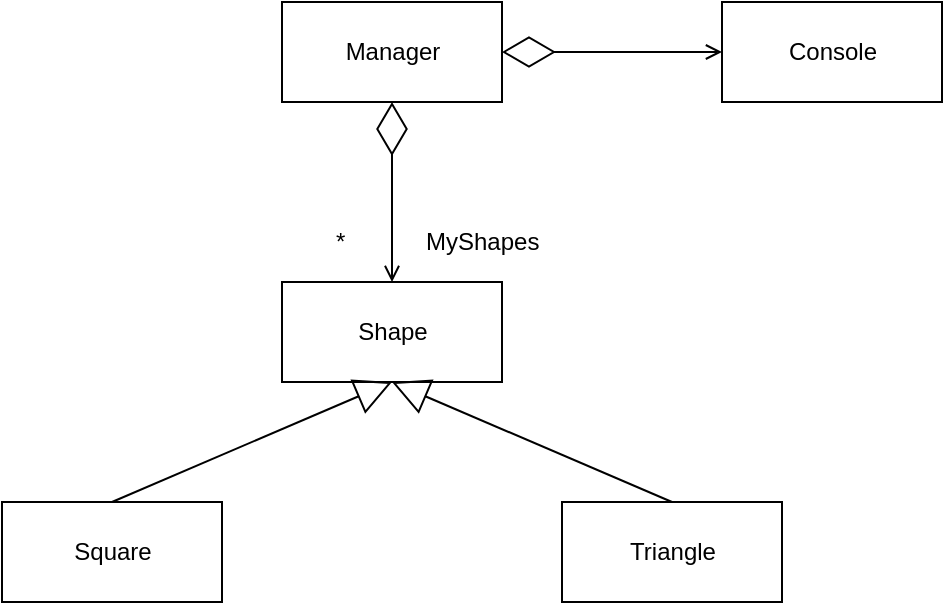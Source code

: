 <mxfile version="12.2.4" pages="1"><diagram id="j_lTG974alOV6s66LXia" name="Page-1"><mxGraphModel dx="2880" dy="1125" grid="1" gridSize="10" guides="1" tooltips="1" connect="1" arrows="1" fold="1" page="1" pageScale="1" pageWidth="850" pageHeight="1100" math="0" shadow="0"><root><mxCell id="0"/><mxCell id="1" parent="0"/><mxCell id="2" value="Console" style="html=1;" parent="1" vertex="1"><mxGeometry x="530" y="400" width="110" height="50" as="geometry"/></mxCell><mxCell id="3" value="Manager" style="html=1;" parent="1" vertex="1"><mxGeometry x="310" y="400" width="110" height="50" as="geometry"/></mxCell><mxCell id="4" value="Shape" style="html=1;" parent="1" vertex="1"><mxGeometry x="310" y="540" width="110" height="50" as="geometry"/></mxCell><mxCell id="5" value="Square" style="html=1;" parent="1" vertex="1"><mxGeometry x="170" y="650" width="110" height="50" as="geometry"/></mxCell><mxCell id="6" value="Triangle" style="html=1;" parent="1" vertex="1"><mxGeometry x="450" y="650" width="110" height="50" as="geometry"/></mxCell><mxCell id="9" value="" style="endArrow=diamondThin;endFill=0;endSize=24;html=1;entryX=0.5;entryY=1;entryDx=0;entryDy=0;exitX=0.5;exitY=0;exitDx=0;exitDy=0;startArrow=open;startFill=0;" parent="1" source="4" target="3" edge="1"><mxGeometry width="160" relative="1" as="geometry"><mxPoint x="150" y="720" as="sourcePoint"/><mxPoint x="310" y="720" as="targetPoint"/></mxGeometry></mxCell><mxCell id="10" value="MyShapes" style="text;html=1;resizable=0;points=[];autosize=1;align=left;verticalAlign=top;spacingTop=-4;" parent="1" vertex="1"><mxGeometry x="380" y="510" width="70" height="20" as="geometry"/></mxCell><mxCell id="11" value="*" style="text;html=1;resizable=0;points=[];autosize=1;align=left;verticalAlign=top;spacingTop=-4;" parent="1" vertex="1"><mxGeometry x="335" y="510" width="20" height="20" as="geometry"/></mxCell><mxCell id="13" value="" style="endArrow=diamondThin;endFill=0;endSize=24;html=1;entryX=1;entryY=0.5;entryDx=0;entryDy=0;exitX=0;exitY=0.5;exitDx=0;exitDy=0;startArrow=open;startFill=0;" parent="1" source="2" target="3" edge="1"><mxGeometry width="160" relative="1" as="geometry"><mxPoint x="540" y="565" as="sourcePoint"/><mxPoint x="540" y="475" as="targetPoint"/></mxGeometry></mxCell><mxCell id="14" value="" style="endArrow=block;endSize=16;endFill=0;html=1;entryX=0.5;entryY=1;entryDx=0;entryDy=0;exitX=0.5;exitY=0;exitDx=0;exitDy=0;" parent="1" source="5" target="4" edge="1"><mxGeometry width="160" relative="1" as="geometry"><mxPoint x="310" y="650" as="sourcePoint"/><mxPoint x="410" y="720" as="targetPoint"/></mxGeometry></mxCell><mxCell id="15" value="" style="endArrow=block;endSize=16;endFill=0;html=1;entryX=0.5;entryY=1;entryDx=0;entryDy=0;exitX=0.5;exitY=0;exitDx=0;exitDy=0;" parent="1" source="6" target="4" edge="1"><mxGeometry width="160" relative="1" as="geometry"><mxPoint x="640" y="640" as="sourcePoint"/><mxPoint x="695" y="580" as="targetPoint"/></mxGeometry></mxCell></root></mxGraphModel></diagram></mxfile>